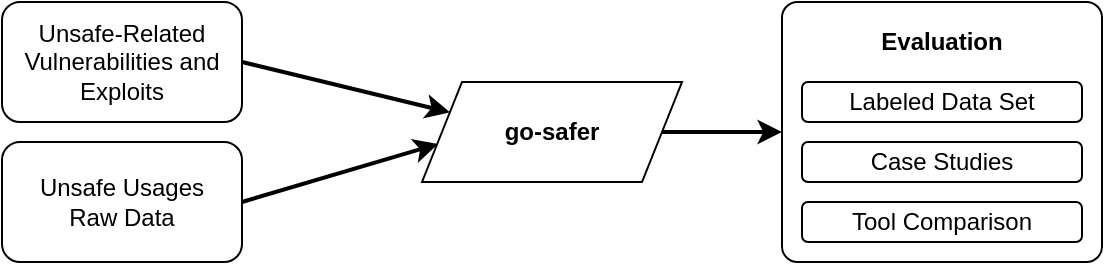<mxfile version="13.6.2" type="device"><diagram id="0j9qNPn6OYQ8ChW5IPPC" name="Page-1"><mxGraphModel dx="866" dy="509" grid="1" gridSize="10" guides="1" tooltips="1" connect="1" arrows="1" fold="1" page="1" pageScale="1" pageWidth="850" pageHeight="1100" math="0" shadow="0"><root><mxCell id="0"/><mxCell id="1" parent="0"/><mxCell id="IrRlJFawrtSnqsrxToDC-17" style="edgeStyle=orthogonalEdgeStyle;rounded=0;orthogonalLoop=1;jettySize=auto;html=1;exitX=1;exitY=0.5;exitDx=0;exitDy=0;entryX=0;entryY=0.5;entryDx=0;entryDy=0;strokeWidth=2;" edge="1" parent="1" source="IrRlJFawrtSnqsrxToDC-1" target="IrRlJFawrtSnqsrxToDC-12"><mxGeometry relative="1" as="geometry"/></mxCell><mxCell id="IrRlJFawrtSnqsrxToDC-1" value="&lt;b&gt;go-safer&lt;/b&gt;" style="shape=parallelogram;perimeter=parallelogramPerimeter;whiteSpace=wrap;html=1;fixedSize=1;" vertex="1" parent="1"><mxGeometry x="360" y="140" width="130" height="50" as="geometry"/></mxCell><mxCell id="IrRlJFawrtSnqsrxToDC-18" style="rounded=0;orthogonalLoop=1;jettySize=auto;html=1;exitX=1;exitY=0.5;exitDx=0;exitDy=0;entryX=0;entryY=0.25;entryDx=0;entryDy=0;strokeWidth=2;" edge="1" parent="1" source="IrRlJFawrtSnqsrxToDC-10" target="IrRlJFawrtSnqsrxToDC-1"><mxGeometry relative="1" as="geometry"/></mxCell><mxCell id="IrRlJFawrtSnqsrxToDC-10" value="Unsafe-Related&lt;br&gt;Vulnerabilities and&lt;br&gt;Exploits" style="rounded=1;whiteSpace=wrap;html=1;" vertex="1" parent="1"><mxGeometry x="150" y="100" width="120" height="60" as="geometry"/></mxCell><mxCell id="IrRlJFawrtSnqsrxToDC-19" style="rounded=0;orthogonalLoop=1;jettySize=auto;html=1;exitX=1;exitY=0.5;exitDx=0;exitDy=0;entryX=0.062;entryY=0.62;entryDx=0;entryDy=0;entryPerimeter=0;strokeWidth=2;" edge="1" parent="1" source="IrRlJFawrtSnqsrxToDC-11" target="IrRlJFawrtSnqsrxToDC-1"><mxGeometry relative="1" as="geometry"/></mxCell><mxCell id="IrRlJFawrtSnqsrxToDC-11" value="Unsafe Usages&lt;br&gt;Raw Data" style="rounded=1;whiteSpace=wrap;html=1;" vertex="1" parent="1"><mxGeometry x="150" y="170" width="120" height="60" as="geometry"/></mxCell><mxCell id="IrRlJFawrtSnqsrxToDC-12" value="" style="rounded=1;whiteSpace=wrap;html=1;imageWidth=2;arcSize=6;" vertex="1" parent="1"><mxGeometry x="540" y="100" width="160" height="130" as="geometry"/></mxCell><mxCell id="IrRlJFawrtSnqsrxToDC-13" value="&lt;b&gt;Evaluation&lt;/b&gt;" style="text;html=1;strokeColor=none;fillColor=none;align=center;verticalAlign=middle;whiteSpace=wrap;rounded=0;" vertex="1" parent="1"><mxGeometry x="540" y="110" width="160" height="20" as="geometry"/></mxCell><mxCell id="IrRlJFawrtSnqsrxToDC-14" value="Labeled Data Set" style="rounded=1;whiteSpace=wrap;html=1;" vertex="1" parent="1"><mxGeometry x="550" y="140" width="140" height="20" as="geometry"/></mxCell><mxCell id="IrRlJFawrtSnqsrxToDC-15" value="Case Studies" style="rounded=1;whiteSpace=wrap;html=1;" vertex="1" parent="1"><mxGeometry x="550" y="170" width="140" height="20" as="geometry"/></mxCell><mxCell id="IrRlJFawrtSnqsrxToDC-16" value="Tool Comparison" style="rounded=1;whiteSpace=wrap;html=1;" vertex="1" parent="1"><mxGeometry x="550" y="200" width="140" height="20" as="geometry"/></mxCell></root></mxGraphModel></diagram></mxfile>
